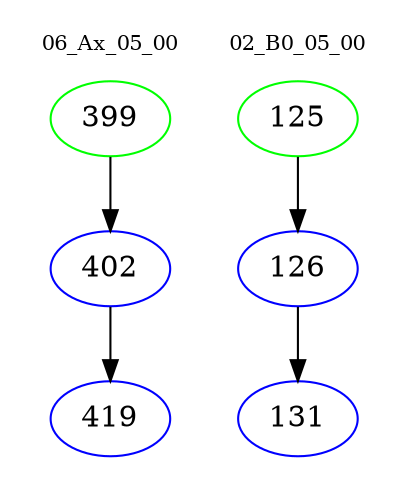 digraph{
subgraph cluster_0 {
color = white
label = "06_Ax_05_00";
fontsize=10;
T0_399 [label="399", color="green"]
T0_399 -> T0_402 [color="black"]
T0_402 [label="402", color="blue"]
T0_402 -> T0_419 [color="black"]
T0_419 [label="419", color="blue"]
}
subgraph cluster_1 {
color = white
label = "02_B0_05_00";
fontsize=10;
T1_125 [label="125", color="green"]
T1_125 -> T1_126 [color="black"]
T1_126 [label="126", color="blue"]
T1_126 -> T1_131 [color="black"]
T1_131 [label="131", color="blue"]
}
}
